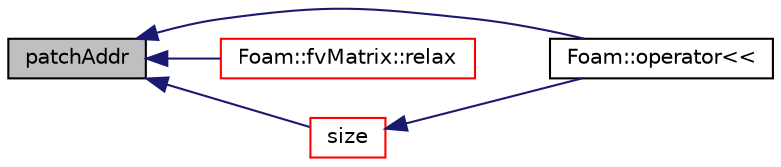 digraph "patchAddr"
{
  bgcolor="transparent";
  edge [fontname="Helvetica",fontsize="10",labelfontname="Helvetica",labelfontsize="10"];
  node [fontname="Helvetica",fontsize="10",shape=record];
  rankdir="LR";
  Node4037 [label="patchAddr",height=0.2,width=0.4,color="black", fillcolor="grey75", style="filled", fontcolor="black"];
  Node4037 -> Node4038 [dir="back",color="midnightblue",fontsize="10",style="solid",fontname="Helvetica"];
  Node4038 [label="Foam::operator\<\<",height=0.2,width=0.4,color="black",URL="$a21851.html#a79b2e822edaa7d7137c32c9cba93fbcc"];
  Node4037 -> Node4039 [dir="back",color="midnightblue",fontsize="10",style="solid",fontname="Helvetica"];
  Node4039 [label="Foam::fvMatrix::relax",height=0.2,width=0.4,color="red",URL="$a23173.html#a06343b944c91a56352ebf646011c212e",tooltip="Relax matrix (for steady-state solution). "];
  Node4037 -> Node4048 [dir="back",color="midnightblue",fontsize="10",style="solid",fontname="Helvetica"];
  Node4048 [label="size",height=0.2,width=0.4,color="red",URL="$a27897.html#a9facbf0a118d395c89884e45a5ca4e4b",tooltip="Return number of equations. "];
  Node4048 -> Node4038 [dir="back",color="midnightblue",fontsize="10",style="solid",fontname="Helvetica"];
}
